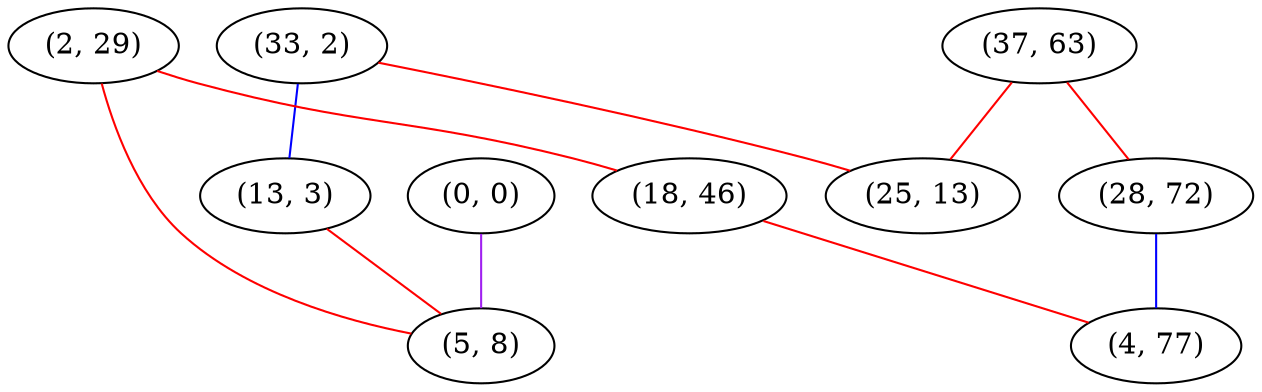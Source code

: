 graph "" {
"(33, 2)";
"(2, 29)";
"(37, 63)";
"(13, 3)";
"(18, 46)";
"(28, 72)";
"(4, 77)";
"(25, 13)";
"(0, 0)";
"(5, 8)";
"(33, 2)" -- "(25, 13)"  [color=red, key=0, weight=1];
"(33, 2)" -- "(13, 3)"  [color=blue, key=0, weight=3];
"(2, 29)" -- "(18, 46)"  [color=red, key=0, weight=1];
"(2, 29)" -- "(5, 8)"  [color=red, key=0, weight=1];
"(37, 63)" -- "(25, 13)"  [color=red, key=0, weight=1];
"(37, 63)" -- "(28, 72)"  [color=red, key=0, weight=1];
"(13, 3)" -- "(5, 8)"  [color=red, key=0, weight=1];
"(18, 46)" -- "(4, 77)"  [color=red, key=0, weight=1];
"(28, 72)" -- "(4, 77)"  [color=blue, key=0, weight=3];
"(0, 0)" -- "(5, 8)"  [color=purple, key=0, weight=4];
}
